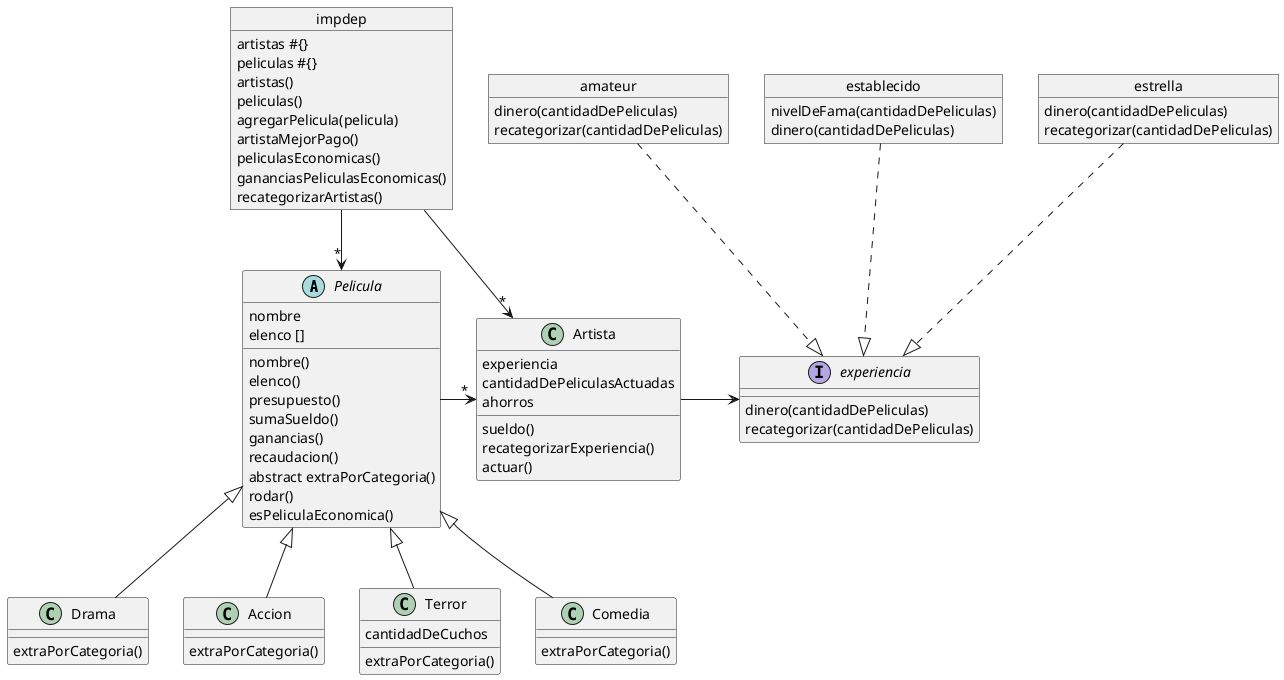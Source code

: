 @startuml impdep

abstract class Pelicula{
    nombre
    elenco []

    nombre()
    elenco()
    presupuesto()
    sumaSueldo()
    ganancias()
    recaudacion()
    abstract extraPorCategoria()
    rodar()
    esPeliculaEconomica()
}

class Drama extends Pelicula{
    extraPorCategoria()
}

class Accion extends Pelicula{
    extraPorCategoria()
}

class Terror extends Pelicula{
    cantidadDeCuchos
    
    extraPorCategoria()
}

class Comedia extends Pelicula{
    extraPorCategoria()
}

class Artista{
    experiencia
    cantidadDePeliculasActuadas
    ahorros

    sueldo()
    recategorizarExperiencia()
    actuar()
}

interface experiencia{
    dinero(cantidadDePeliculas)
    recategorizar(cantidadDePeliculas)
}

object amateur{
    dinero(cantidadDePeliculas)
    recategorizar(cantidadDePeliculas)
}

object establecido{
    nivelDeFama(cantidadDePeliculas)
    dinero(cantidadDePeliculas)
}

object estrella{
    dinero(cantidadDePeliculas)
    recategorizar(cantidadDePeliculas)
}

object impdep{
    artistas #{}
    peliculas #{}

    artistas()
    peliculas()

    agregarPelicula(pelicula)
    artistaMejorPago()
    peliculasEconomicas()
    gananciasPeliculasEconomicas()
    recategorizarArtistas()
}

impdep --> "*" Artista
impdep --> "*" Pelicula

Pelicula -r-> "*" Artista

Artista -r-> experiencia

amateur ..|> experiencia
establecido ..|> experiencia
estrella ..|> experiencia
@enduml